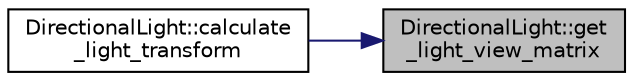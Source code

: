 digraph "DirectionalLight::get_light_view_matrix"
{
 // INTERACTIVE_SVG=YES
 // LATEX_PDF_SIZE
  bgcolor="transparent";
  edge [fontname="Helvetica",fontsize="10",labelfontname="Helvetica",labelfontsize="10"];
  node [fontname="Helvetica",fontsize="10",shape=record];
  rankdir="RL";
  Node1 [label="DirectionalLight::get\l_light_view_matrix",height=0.2,width=0.4,color="black", fillcolor="grey75", style="filled", fontcolor="black",tooltip=" "];
  Node1 -> Node2 [dir="back",color="midnightblue",fontsize="10",style="solid",fontname="Helvetica"];
  Node2 [label="DirectionalLight::calculate\l_light_transform",height=0.2,width=0.4,color="black",URL="$d0/db5/class_directional_light.html#a2ca74473f4dd3bd91a9396669c167b3d",tooltip=" "];
}
